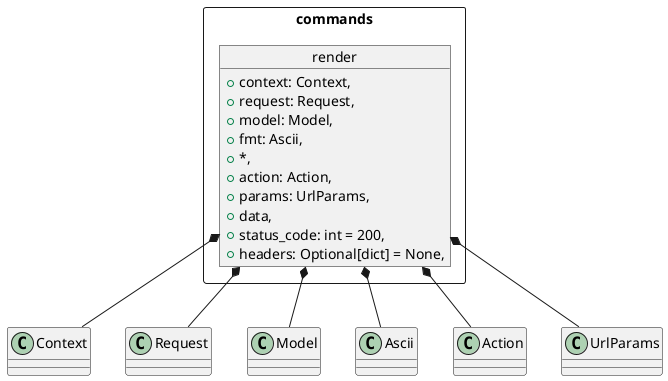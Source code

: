 @startuml
package commands <<Rectangle>> {

    object render {
        +context: Context,
        +request: Request,
        +model: Model,
        +fmt: Ascii,
        +*,
        +action: Action,
        +params: UrlParams,
        +data,
        +status_code: int = 200,
        +headers: Optional[dict] = None,
    }
}

render *-- Context
render *-- Request
render *-- Model
render *-- Ascii
render *-- Action
render *-- UrlParams

@enduml
